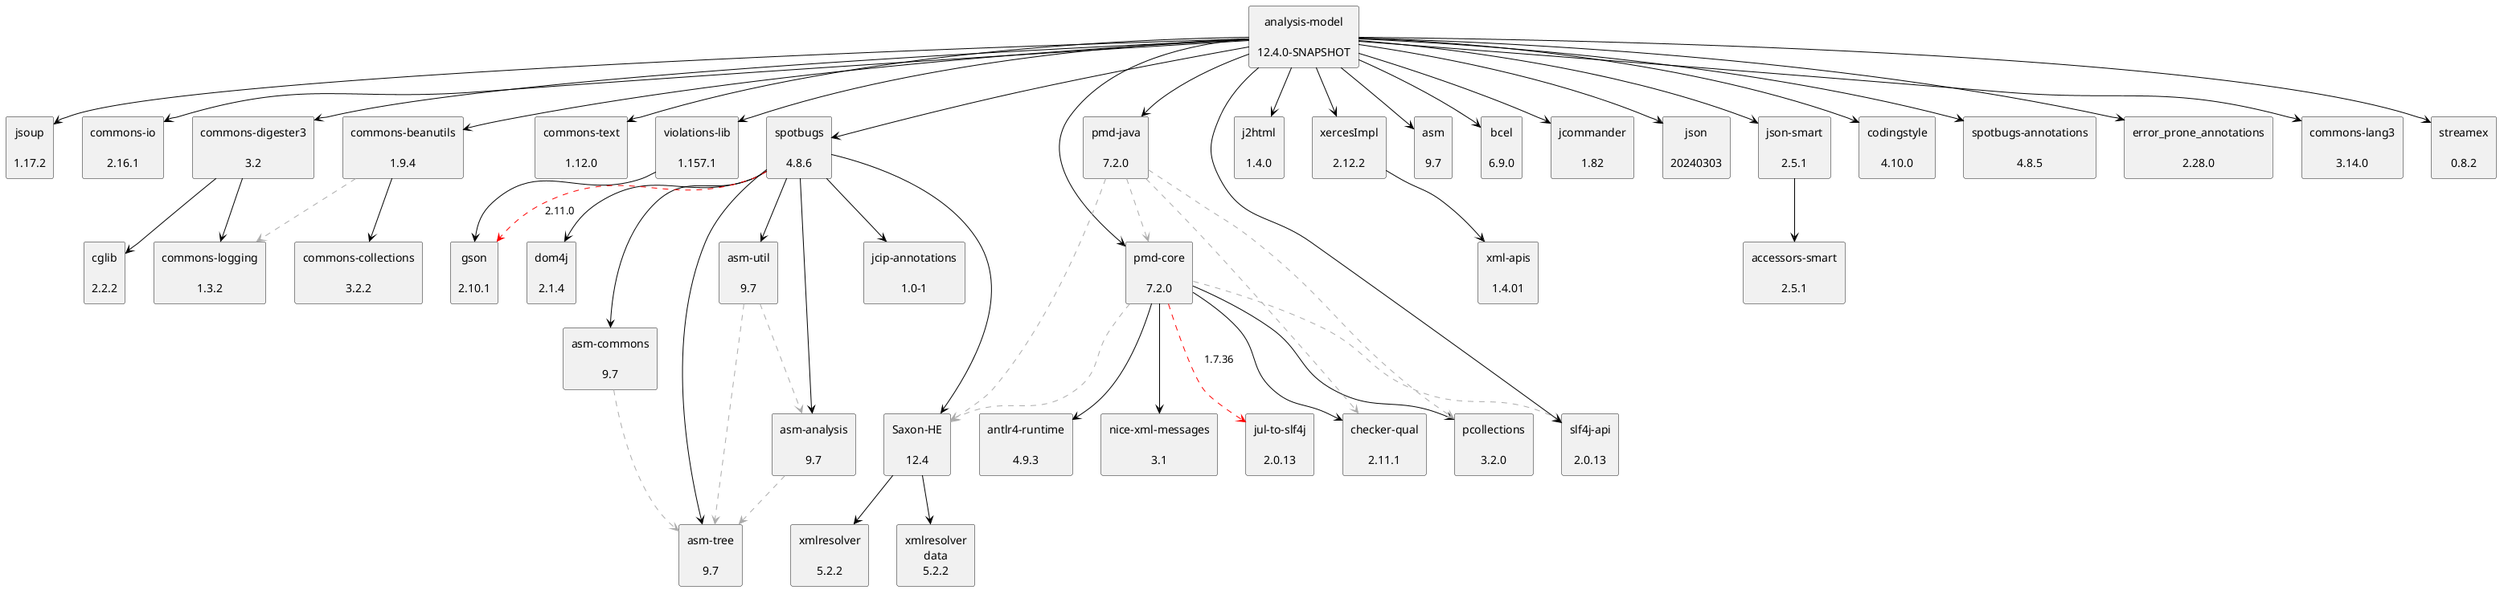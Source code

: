 @startuml
skinparam defaultTextAlignment center
skinparam rectangle {
  BackgroundColor<<optional>> beige
  BackgroundColor<<test>> lightGreen
  BackgroundColor<<runtime>> lightBlue
  BackgroundColor<<provided>> lightGray
}
rectangle "analysis-model\n\n12.4.0-SNAPSHOT" as edu_hm_hafner_analysis_model_jar
rectangle "jsoup\n\n1.17.2" as org_jsoup_jsoup_jar
rectangle "commons-io\n\n2.16.1" as commons_io_commons_io_jar
rectangle "commons-digester3\n\n3.2" as org_apache_commons_commons_digester3_jar
rectangle "cglib\n\n2.2.2" as cglib_cglib_jar
rectangle "commons-logging\n\n1.3.2" as commons_logging_commons_logging_jar
rectangle "commons-beanutils\n\n1.9.4" as commons_beanutils_commons_beanutils_jar
rectangle "commons-collections\n\n3.2.2" as commons_collections_commons_collections_jar
rectangle "commons-text\n\n1.12.0" as org_apache_commons_commons_text_jar
rectangle "violations-lib\n\n1.157.1" as se_bjurr_violations_violations_lib_jar
rectangle "gson\n\n2.10.1" as com_google_code_gson_gson_jar
rectangle "j2html\n\n1.4.0" as com_j2html_j2html_jar
rectangle "xercesImpl\n\n2.12.2" as xerces_xercesImpl_jar
rectangle "xml-apis\n\n1.4.01" as xml_apis_xml_apis_jar
rectangle "asm\n\n9.7" as org_ow2_asm_asm_jar
rectangle "asm-analysis\n\n9.7" as org_ow2_asm_asm_analysis_jar
rectangle "asm-tree\n\n9.7" as org_ow2_asm_asm_tree_jar
rectangle "spotbugs\n\n4.8.6" as com_github_spotbugs_spotbugs_jar
rectangle "asm-commons\n\n9.7" as org_ow2_asm_asm_commons_jar
rectangle "asm-util\n\n9.7" as org_ow2_asm_asm_util_jar
rectangle "jcip-annotations\n\n1.0-1" as com_github_stephenc_jcip_jcip_annotations_jar
rectangle "dom4j\n\n2.1.4" as org_dom4j_dom4j_jar
rectangle "Saxon-HE\n\n12.4" as net_sf_saxon_Saxon_HE_jar
rectangle "xmlresolver\n\n5.2.2" as org_xmlresolver_xmlresolver_jar
rectangle "xmlresolver\ndata\n5.2.2" as org_xmlresolver_xmlresolver_jar_data
rectangle "bcel\n\n6.9.0" as org_apache_bcel_bcel_jar
rectangle "pmd-core\n\n7.2.0" as net_sourceforge_pmd_pmd_core_jar
rectangle "slf4j-api\n\n2.0.13" as org_slf4j_slf4j_api_jar
rectangle "jul-to-slf4j\n\n2.0.13" as org_slf4j_jul_to_slf4j_jar
rectangle "antlr4-runtime\n\n4.9.3" as org_antlr_antlr4_runtime_jar
rectangle "checker-qual\n\n2.11.1" as org_checkerframework_checker_qual_jar
rectangle "pcollections\n\n3.2.0" as org_pcollections_pcollections_jar
rectangle "nice-xml-messages\n\n3.1" as com_github_oowekyala_ooxml_nice_xml_messages_jar
rectangle "jcommander\n\n1.82" as com_beust_jcommander_jar
rectangle "pmd-java\n\n7.2.0" as net_sourceforge_pmd_pmd_java_jar
rectangle "json\n\n20240303" as org_json_json_jar
rectangle "json-smart\n\n2.5.1" as net_minidev_json_smart_jar
rectangle "accessors-smart\n\n2.5.1" as net_minidev_accessors_smart_jar
rectangle "codingstyle\n\n4.10.0" as edu_hm_hafner_codingstyle_jar
rectangle "spotbugs-annotations\n\n4.8.5" as com_github_spotbugs_spotbugs_annotations_jar
rectangle "error_prone_annotations\n\n2.28.0" as com_google_errorprone_error_prone_annotations_jar
rectangle "commons-lang3\n\n3.14.0" as org_apache_commons_commons_lang3_jar
rectangle "streamex\n\n0.8.2" as one_util_streamex_jar
edu_hm_hafner_analysis_model_jar -[#000000]-> org_jsoup_jsoup_jar
edu_hm_hafner_analysis_model_jar -[#000000]-> commons_io_commons_io_jar
org_apache_commons_commons_digester3_jar -[#000000]-> cglib_cglib_jar
org_apache_commons_commons_digester3_jar -[#000000]-> commons_logging_commons_logging_jar
edu_hm_hafner_analysis_model_jar -[#000000]-> org_apache_commons_commons_digester3_jar
commons_beanutils_commons_beanutils_jar .[#ABABAB].> commons_logging_commons_logging_jar
commons_beanutils_commons_beanutils_jar -[#000000]-> commons_collections_commons_collections_jar
edu_hm_hafner_analysis_model_jar -[#000000]-> commons_beanutils_commons_beanutils_jar
edu_hm_hafner_analysis_model_jar -[#000000]-> org_apache_commons_commons_text_jar
se_bjurr_violations_violations_lib_jar -[#000000]-> com_google_code_gson_gson_jar
edu_hm_hafner_analysis_model_jar -[#000000]-> se_bjurr_violations_violations_lib_jar
edu_hm_hafner_analysis_model_jar -[#000000]-> com_j2html_j2html_jar
xerces_xercesImpl_jar -[#000000]-> xml_apis_xml_apis_jar
edu_hm_hafner_analysis_model_jar -[#000000]-> xerces_xercesImpl_jar
edu_hm_hafner_analysis_model_jar -[#000000]-> org_ow2_asm_asm_jar
org_ow2_asm_asm_analysis_jar .[#ABABAB].> org_ow2_asm_asm_tree_jar
com_github_spotbugs_spotbugs_jar -[#000000]-> org_ow2_asm_asm_analysis_jar
org_ow2_asm_asm_commons_jar .[#ABABAB].> org_ow2_asm_asm_tree_jar
com_github_spotbugs_spotbugs_jar -[#000000]-> org_ow2_asm_asm_commons_jar
com_github_spotbugs_spotbugs_jar -[#000000]-> org_ow2_asm_asm_tree_jar
org_ow2_asm_asm_util_jar .[#ABABAB].> org_ow2_asm_asm_tree_jar
org_ow2_asm_asm_util_jar .[#ABABAB].> org_ow2_asm_asm_analysis_jar
com_github_spotbugs_spotbugs_jar -[#000000]-> org_ow2_asm_asm_util_jar
com_github_spotbugs_spotbugs_jar -[#000000]-> com_github_stephenc_jcip_jcip_annotations_jar
com_github_spotbugs_spotbugs_jar -[#000000]-> org_dom4j_dom4j_jar
com_github_spotbugs_spotbugs_jar .[#FF0000].> com_google_code_gson_gson_jar: 2.11.0
net_sf_saxon_Saxon_HE_jar -[#000000]-> org_xmlresolver_xmlresolver_jar
net_sf_saxon_Saxon_HE_jar -[#000000]-> org_xmlresolver_xmlresolver_jar_data
com_github_spotbugs_spotbugs_jar -[#000000]-> net_sf_saxon_Saxon_HE_jar
edu_hm_hafner_analysis_model_jar -[#000000]-> com_github_spotbugs_spotbugs_jar
edu_hm_hafner_analysis_model_jar -[#000000]-> org_apache_bcel_bcel_jar
net_sourceforge_pmd_pmd_core_jar .[#ABABAB].> org_slf4j_slf4j_api_jar
net_sourceforge_pmd_pmd_core_jar .[#FF0000].> org_slf4j_jul_to_slf4j_jar: 1.7.36
net_sourceforge_pmd_pmd_core_jar -[#000000]-> org_antlr_antlr4_runtime_jar
net_sourceforge_pmd_pmd_core_jar .[#ABABAB].> net_sf_saxon_Saxon_HE_jar
net_sourceforge_pmd_pmd_core_jar -[#000000]-> org_checkerframework_checker_qual_jar
net_sourceforge_pmd_pmd_core_jar -[#000000]-> org_pcollections_pcollections_jar
net_sourceforge_pmd_pmd_core_jar -[#000000]-> com_github_oowekyala_ooxml_nice_xml_messages_jar
edu_hm_hafner_analysis_model_jar -[#000000]-> net_sourceforge_pmd_pmd_core_jar
edu_hm_hafner_analysis_model_jar -[#000000]-> com_beust_jcommander_jar
net_sourceforge_pmd_pmd_java_jar .[#ABABAB].> net_sourceforge_pmd_pmd_core_jar
net_sourceforge_pmd_pmd_java_jar .[#ABABAB].> org_checkerframework_checker_qual_jar
net_sourceforge_pmd_pmd_java_jar .[#ABABAB].> net_sf_saxon_Saxon_HE_jar
net_sourceforge_pmd_pmd_java_jar .[#ABABAB].> org_pcollections_pcollections_jar
edu_hm_hafner_analysis_model_jar -[#000000]-> net_sourceforge_pmd_pmd_java_jar
edu_hm_hafner_analysis_model_jar -[#000000]-> org_json_json_jar
net_minidev_json_smart_jar -[#000000]-> net_minidev_accessors_smart_jar
edu_hm_hafner_analysis_model_jar -[#000000]-> net_minidev_json_smart_jar
edu_hm_hafner_analysis_model_jar -[#000000]-> org_slf4j_slf4j_api_jar
edu_hm_hafner_analysis_model_jar -[#000000]-> edu_hm_hafner_codingstyle_jar
edu_hm_hafner_analysis_model_jar -[#000000]-> com_github_spotbugs_spotbugs_annotations_jar
edu_hm_hafner_analysis_model_jar -[#000000]-> com_google_errorprone_error_prone_annotations_jar
edu_hm_hafner_analysis_model_jar -[#000000]-> org_apache_commons_commons_lang3_jar
edu_hm_hafner_analysis_model_jar -[#000000]-> one_util_streamex_jar
@enduml